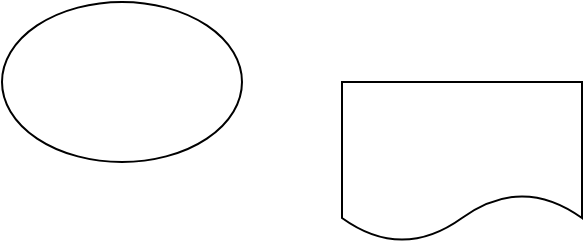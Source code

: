 <mxfile version="17.4.0" type="github"><diagram id="PaasxO74IRQSxe_8VHJd" name="Page-1"><mxGraphModel dx="905" dy="554" grid="1" gridSize="10" guides="1" tooltips="1" connect="1" arrows="1" fold="1" page="1" pageScale="1" pageWidth="827" pageHeight="1169" math="0" shadow="0"><root><mxCell id="0"/><mxCell id="1" parent="0"/><mxCell id="8MXE6tdCsat9lCeSOFX3-1" value="" style="ellipse;whiteSpace=wrap;html=1;" parent="1" vertex="1"><mxGeometry x="330" y="750" width="120" height="80" as="geometry"/></mxCell><mxCell id="8MXE6tdCsat9lCeSOFX3-2" value="" style="shape=document;whiteSpace=wrap;html=1;boundedLbl=1;" parent="1" vertex="1"><mxGeometry x="500" y="790" width="120" height="80" as="geometry"/></mxCell></root></mxGraphModel></diagram></mxfile>